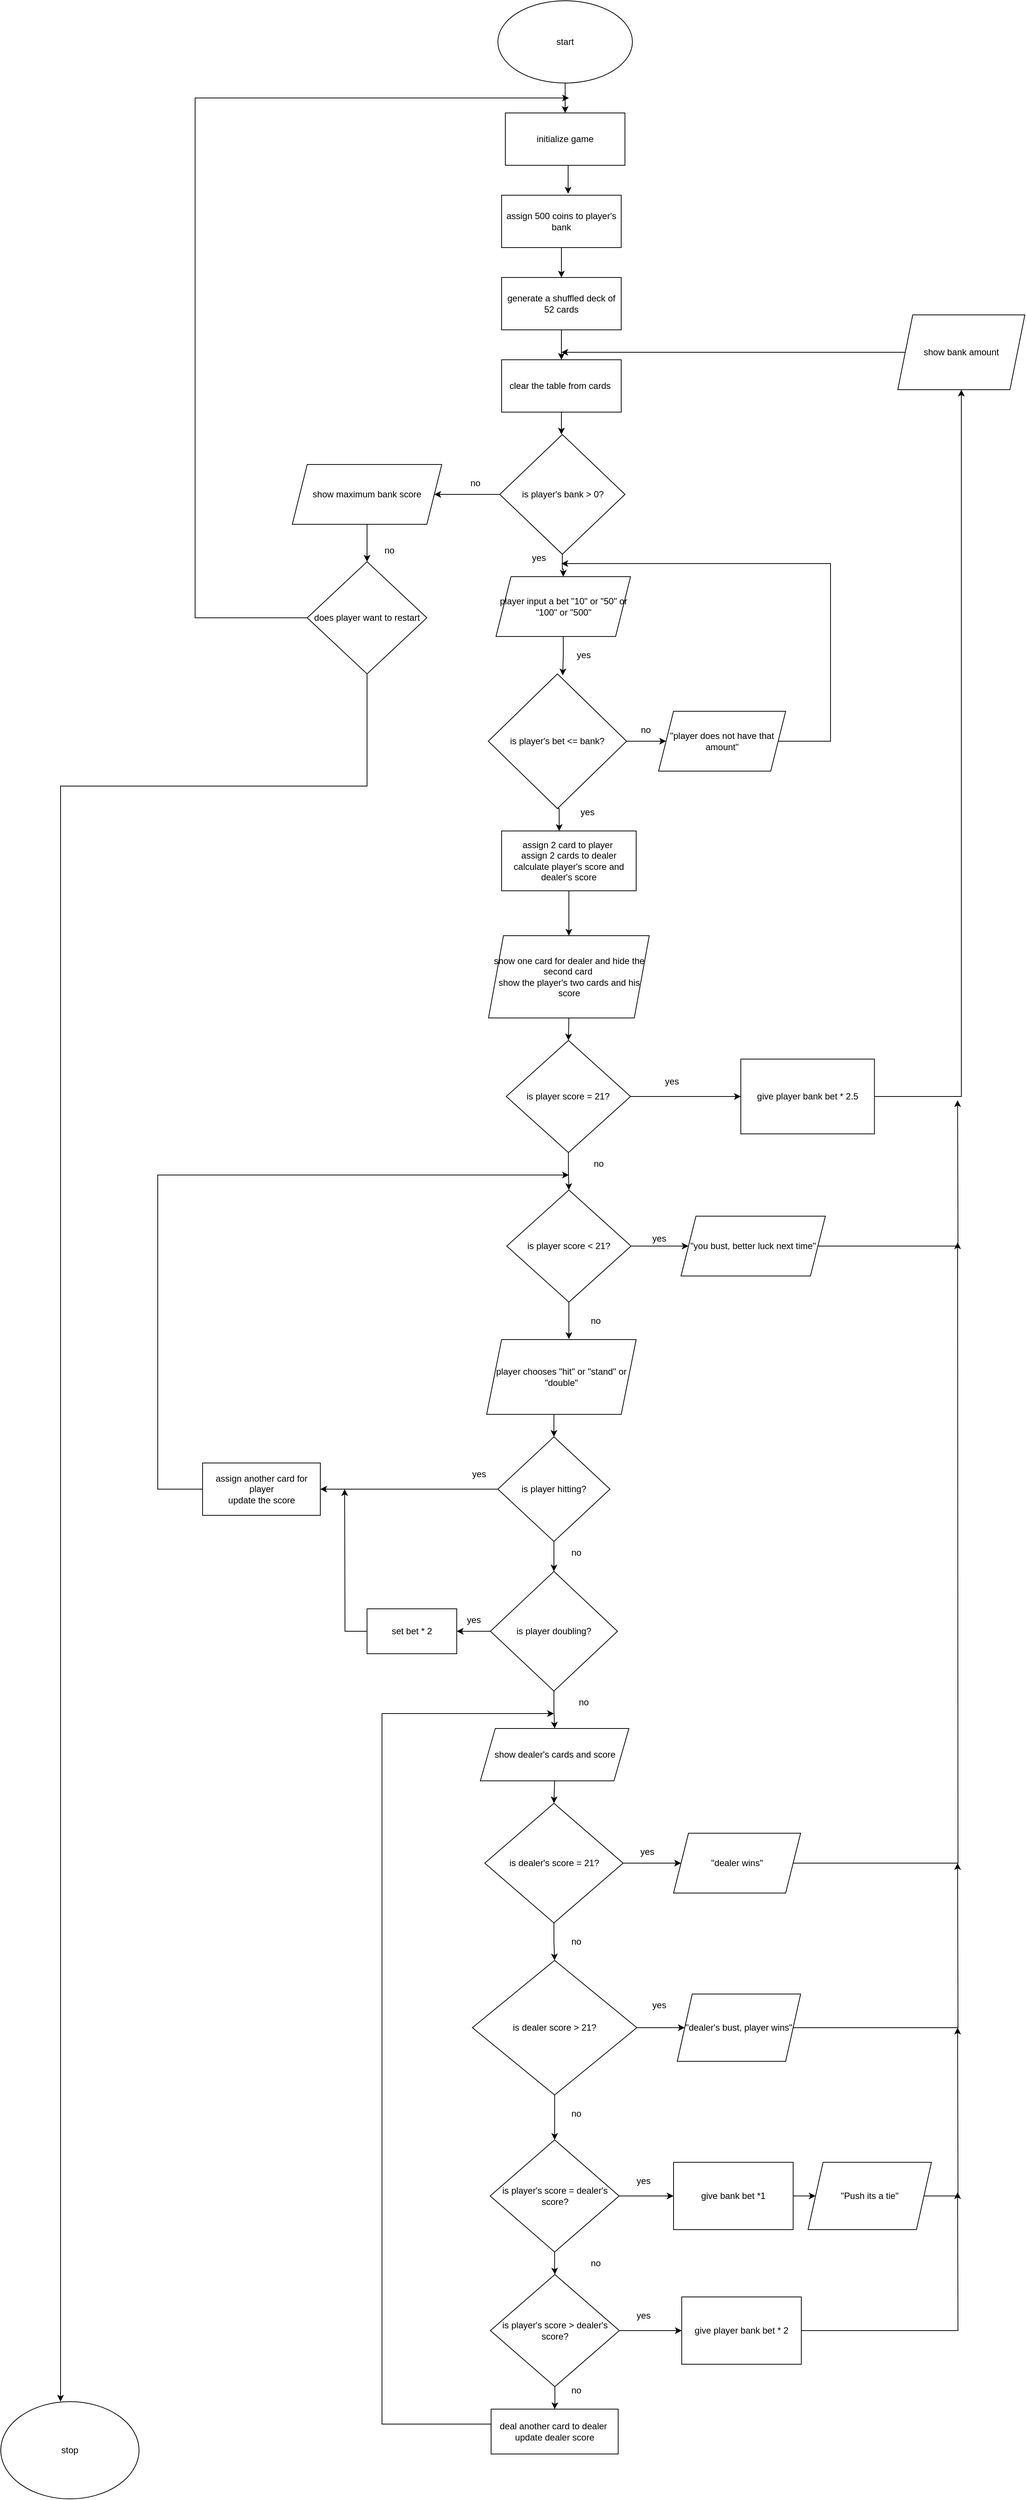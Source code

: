 <mxfile version="26.2.13">
  <diagram name="Page-1" id="ZakXmjOfpwx-5k14hfva">
    <mxGraphModel dx="3706" dy="1466" grid="1" gridSize="10" guides="1" tooltips="1" connect="1" arrows="1" fold="1" page="1" pageScale="1" pageWidth="850" pageHeight="1100" math="0" shadow="0">
      <root>
        <mxCell id="0" />
        <mxCell id="1" parent="0" />
        <mxCell id="eXFcgHt2co3P4tRYhQmg-19" value="" style="edgeStyle=orthogonalEdgeStyle;rounded=0;orthogonalLoop=1;jettySize=auto;html=1;" parent="1" source="eXFcgHt2co3P4tRYhQmg-1" target="eXFcgHt2co3P4tRYhQmg-3" edge="1">
          <mxGeometry relative="1" as="geometry" />
        </mxCell>
        <mxCell id="eXFcgHt2co3P4tRYhQmg-1" value="start" style="ellipse;whiteSpace=wrap;html=1;" parent="1" vertex="1">
          <mxGeometry x="335" y="10" width="180" height="110" as="geometry" />
        </mxCell>
        <mxCell id="eXFcgHt2co3P4tRYhQmg-3" value="initialize game" style="rounded=0;whiteSpace=wrap;html=1;" parent="1" vertex="1">
          <mxGeometry x="345" y="160" width="160" height="70" as="geometry" />
        </mxCell>
        <mxCell id="eXFcgHt2co3P4tRYhQmg-21" style="edgeStyle=orthogonalEdgeStyle;rounded=0;orthogonalLoop=1;jettySize=auto;html=1;exitX=0.5;exitY=1;exitDx=0;exitDy=0;entryX=0.5;entryY=0;entryDx=0;entryDy=0;" parent="1" source="eXFcgHt2co3P4tRYhQmg-4" target="eXFcgHt2co3P4tRYhQmg-11" edge="1">
          <mxGeometry relative="1" as="geometry" />
        </mxCell>
        <mxCell id="eXFcgHt2co3P4tRYhQmg-4" value="assign 500 coins to player&#39;s bank" style="rounded=0;whiteSpace=wrap;html=1;" parent="1" vertex="1">
          <mxGeometry x="340" y="270" width="160" height="70" as="geometry" />
        </mxCell>
        <mxCell id="eXFcgHt2co3P4tRYhQmg-31" value="" style="edgeStyle=orthogonalEdgeStyle;rounded=0;orthogonalLoop=1;jettySize=auto;html=1;" parent="1" source="eXFcgHt2co3P4tRYhQmg-10" target="eXFcgHt2co3P4tRYhQmg-15" edge="1">
          <mxGeometry relative="1" as="geometry" />
        </mxCell>
        <mxCell id="0YILS7i4Pp5YFgNBIdQj-55" style="edgeStyle=orthogonalEdgeStyle;rounded=0;orthogonalLoop=1;jettySize=auto;html=1;exitX=0;exitY=0.5;exitDx=0;exitDy=0;" edge="1" parent="1" source="eXFcgHt2co3P4tRYhQmg-10" target="0YILS7i4Pp5YFgNBIdQj-51">
          <mxGeometry relative="1" as="geometry" />
        </mxCell>
        <mxCell id="eXFcgHt2co3P4tRYhQmg-10" value="is player&#39;s bank &amp;gt; 0?" style="rhombus;whiteSpace=wrap;html=1;" parent="1" vertex="1">
          <mxGeometry x="337.5" y="590" width="167.5" height="160" as="geometry" />
        </mxCell>
        <mxCell id="eXFcgHt2co3P4tRYhQmg-22" style="edgeStyle=orthogonalEdgeStyle;rounded=0;orthogonalLoop=1;jettySize=auto;html=1;exitX=0.5;exitY=1;exitDx=0;exitDy=0;" parent="1" source="eXFcgHt2co3P4tRYhQmg-11" target="eXFcgHt2co3P4tRYhQmg-12" edge="1">
          <mxGeometry relative="1" as="geometry" />
        </mxCell>
        <mxCell id="eXFcgHt2co3P4tRYhQmg-11" value="generate a shuffled deck of 52 cards" style="rounded=0;whiteSpace=wrap;html=1;" parent="1" vertex="1">
          <mxGeometry x="340" y="380" width="160" height="70" as="geometry" />
        </mxCell>
        <mxCell id="eXFcgHt2co3P4tRYhQmg-23" style="edgeStyle=orthogonalEdgeStyle;rounded=0;orthogonalLoop=1;jettySize=auto;html=1;exitX=0.5;exitY=1;exitDx=0;exitDy=0;" parent="1" source="eXFcgHt2co3P4tRYhQmg-12" edge="1">
          <mxGeometry relative="1" as="geometry">
            <mxPoint x="420" y="590" as="targetPoint" />
          </mxGeometry>
        </mxCell>
        <mxCell id="eXFcgHt2co3P4tRYhQmg-12" value="clear the table from cards&amp;nbsp;" style="rounded=0;whiteSpace=wrap;html=1;" parent="1" vertex="1">
          <mxGeometry x="340" y="490" width="160" height="70" as="geometry" />
        </mxCell>
        <mxCell id="eXFcgHt2co3P4tRYhQmg-14" value="stop" style="ellipse;whiteSpace=wrap;html=1;" parent="1" vertex="1">
          <mxGeometry x="-330" y="3220" width="185" height="130" as="geometry" />
        </mxCell>
        <mxCell id="eXFcgHt2co3P4tRYhQmg-15" value="player input a bet &quot;10&quot; or &quot;50&quot; or &quot;100&quot; or &quot;500&quot;" style="shape=parallelogram;perimeter=parallelogramPerimeter;whiteSpace=wrap;html=1;fixedSize=1;" parent="1" vertex="1">
          <mxGeometry x="332.5" y="780" width="180" height="80" as="geometry" />
        </mxCell>
        <mxCell id="0YILS7i4Pp5YFgNBIdQj-64" style="edgeStyle=orthogonalEdgeStyle;rounded=0;orthogonalLoop=1;jettySize=auto;html=1;exitX=1;exitY=0.5;exitDx=0;exitDy=0;entryX=0;entryY=0.5;entryDx=0;entryDy=0;" edge="1" parent="1" source="eXFcgHt2co3P4tRYhQmg-16" target="0YILS7i4Pp5YFgNBIdQj-63">
          <mxGeometry relative="1" as="geometry" />
        </mxCell>
        <mxCell id="eXFcgHt2co3P4tRYhQmg-16" value="is player&#39;s bet &amp;lt;= bank?" style="rhombus;whiteSpace=wrap;html=1;" parent="1" vertex="1">
          <mxGeometry x="322.19" y="910" width="185" height="180" as="geometry" />
        </mxCell>
        <mxCell id="eXFcgHt2co3P4tRYhQmg-79" style="edgeStyle=orthogonalEdgeStyle;rounded=0;orthogonalLoop=1;jettySize=auto;html=1;exitX=0.5;exitY=1;exitDx=0;exitDy=0;entryX=0.5;entryY=0;entryDx=0;entryDy=0;" parent="1" source="eXFcgHt2co3P4tRYhQmg-17" target="eXFcgHt2co3P4tRYhQmg-59" edge="1">
          <mxGeometry relative="1" as="geometry" />
        </mxCell>
        <mxCell id="eXFcgHt2co3P4tRYhQmg-17" value="show one card for dealer and hide the second card&amp;nbsp;&lt;div&gt;show the player&#39;s two cards and his score&lt;/div&gt;" style="shape=parallelogram;perimeter=parallelogramPerimeter;whiteSpace=wrap;html=1;fixedSize=1;" parent="1" vertex="1">
          <mxGeometry x="322.5" y="1260" width="215" height="110" as="geometry" />
        </mxCell>
        <mxCell id="eXFcgHt2co3P4tRYhQmg-34" style="edgeStyle=orthogonalEdgeStyle;rounded=0;orthogonalLoop=1;jettySize=auto;html=1;exitX=0.5;exitY=1;exitDx=0;exitDy=0;" parent="1" source="eXFcgHt2co3P4tRYhQmg-18" target="eXFcgHt2co3P4tRYhQmg-17" edge="1">
          <mxGeometry relative="1" as="geometry" />
        </mxCell>
        <mxCell id="eXFcgHt2co3P4tRYhQmg-18" value="assign 2 card to player&amp;nbsp;&lt;div&gt;assign 2 cards to dealer&lt;/div&gt;&lt;div&gt;calculate player&#39;s score and dealer&#39;s score&lt;/div&gt;" style="rounded=0;whiteSpace=wrap;html=1;" parent="1" vertex="1">
          <mxGeometry x="340" y="1120" width="180" height="80" as="geometry" />
        </mxCell>
        <mxCell id="eXFcgHt2co3P4tRYhQmg-20" style="edgeStyle=orthogonalEdgeStyle;rounded=0;orthogonalLoop=1;jettySize=auto;html=1;exitX=0.5;exitY=1;exitDx=0;exitDy=0;entryX=0.556;entryY=-0.029;entryDx=0;entryDy=0;entryPerimeter=0;" parent="1" source="eXFcgHt2co3P4tRYhQmg-3" target="eXFcgHt2co3P4tRYhQmg-4" edge="1">
          <mxGeometry relative="1" as="geometry" />
        </mxCell>
        <mxCell id="eXFcgHt2co3P4tRYhQmg-36" style="edgeStyle=orthogonalEdgeStyle;rounded=0;orthogonalLoop=1;jettySize=auto;html=1;exitX=0.5;exitY=1;exitDx=0;exitDy=0;entryX=0.5;entryY=0;entryDx=0;entryDy=0;" parent="1" source="eXFcgHt2co3P4tRYhQmg-25" target="eXFcgHt2co3P4tRYhQmg-26" edge="1">
          <mxGeometry relative="1" as="geometry" />
        </mxCell>
        <mxCell id="eXFcgHt2co3P4tRYhQmg-25" value="player chooses &quot;hit&quot; or &quot;stand&quot; or &quot;double&quot;" style="shape=parallelogram;perimeter=parallelogramPerimeter;whiteSpace=wrap;html=1;fixedSize=1;" parent="1" vertex="1">
          <mxGeometry x="320" y="1800" width="200" height="100" as="geometry" />
        </mxCell>
        <mxCell id="eXFcgHt2co3P4tRYhQmg-100" style="edgeStyle=orthogonalEdgeStyle;rounded=0;orthogonalLoop=1;jettySize=auto;html=1;exitX=0.5;exitY=1;exitDx=0;exitDy=0;entryX=0.5;entryY=0;entryDx=0;entryDy=0;" parent="1" source="eXFcgHt2co3P4tRYhQmg-26" target="eXFcgHt2co3P4tRYhQmg-29" edge="1">
          <mxGeometry relative="1" as="geometry" />
        </mxCell>
        <mxCell id="0YILS7i4Pp5YFgNBIdQj-17" style="edgeStyle=orthogonalEdgeStyle;rounded=0;orthogonalLoop=1;jettySize=auto;html=1;exitX=0;exitY=0.5;exitDx=0;exitDy=0;" edge="1" parent="1" source="eXFcgHt2co3P4tRYhQmg-26" target="eXFcgHt2co3P4tRYhQmg-27">
          <mxGeometry relative="1" as="geometry" />
        </mxCell>
        <mxCell id="eXFcgHt2co3P4tRYhQmg-26" value="is player hitting?" style="rhombus;whiteSpace=wrap;html=1;" parent="1" vertex="1">
          <mxGeometry x="335" y="1930" width="150" height="140" as="geometry" />
        </mxCell>
        <mxCell id="0YILS7i4Pp5YFgNBIdQj-20" style="edgeStyle=orthogonalEdgeStyle;rounded=0;orthogonalLoop=1;jettySize=auto;html=1;exitX=0;exitY=0.5;exitDx=0;exitDy=0;" edge="1" parent="1" source="eXFcgHt2co3P4tRYhQmg-27">
          <mxGeometry relative="1" as="geometry">
            <mxPoint x="430" y="1580" as="targetPoint" />
            <Array as="points">
              <mxPoint x="-120" y="2000" />
            </Array>
          </mxGeometry>
        </mxCell>
        <mxCell id="eXFcgHt2co3P4tRYhQmg-27" value="assign another card for player&lt;div&gt;update the score&lt;/div&gt;" style="rounded=0;whiteSpace=wrap;html=1;" parent="1" vertex="1">
          <mxGeometry x="-60.0" y="1965" width="157.5" height="70" as="geometry" />
        </mxCell>
        <mxCell id="eXFcgHt2co3P4tRYhQmg-105" style="edgeStyle=orthogonalEdgeStyle;rounded=0;orthogonalLoop=1;jettySize=auto;html=1;exitX=0.5;exitY=1;exitDx=0;exitDy=0;entryX=0.5;entryY=0;entryDx=0;entryDy=0;" parent="1" source="eXFcgHt2co3P4tRYhQmg-29" target="eXFcgHt2co3P4tRYhQmg-76" edge="1">
          <mxGeometry relative="1" as="geometry" />
        </mxCell>
        <mxCell id="0YILS7i4Pp5YFgNBIdQj-19" style="edgeStyle=orthogonalEdgeStyle;rounded=0;orthogonalLoop=1;jettySize=auto;html=1;exitX=0;exitY=0.5;exitDx=0;exitDy=0;" edge="1" parent="1" source="eXFcgHt2co3P4tRYhQmg-29" target="eXFcgHt2co3P4tRYhQmg-65">
          <mxGeometry relative="1" as="geometry" />
        </mxCell>
        <mxCell id="eXFcgHt2co3P4tRYhQmg-29" value="is player doubling?" style="rhombus;whiteSpace=wrap;html=1;" parent="1" vertex="1">
          <mxGeometry x="325" y="2110" width="170" height="160" as="geometry" />
        </mxCell>
        <mxCell id="eXFcgHt2co3P4tRYhQmg-32" style="edgeStyle=orthogonalEdgeStyle;rounded=0;orthogonalLoop=1;jettySize=auto;html=1;exitX=0.5;exitY=1;exitDx=0;exitDy=0;entryX=0.538;entryY=0.011;entryDx=0;entryDy=0;entryPerimeter=0;" parent="1" source="eXFcgHt2co3P4tRYhQmg-15" target="eXFcgHt2co3P4tRYhQmg-16" edge="1">
          <mxGeometry relative="1" as="geometry" />
        </mxCell>
        <mxCell id="eXFcgHt2co3P4tRYhQmg-33" style="edgeStyle=orthogonalEdgeStyle;rounded=0;orthogonalLoop=1;jettySize=auto;html=1;exitX=0.5;exitY=1;exitDx=0;exitDy=0;entryX=0.428;entryY=0;entryDx=0;entryDy=0;entryPerimeter=0;" parent="1" source="eXFcgHt2co3P4tRYhQmg-16" target="eXFcgHt2co3P4tRYhQmg-18" edge="1">
          <mxGeometry relative="1" as="geometry" />
        </mxCell>
        <mxCell id="0YILS7i4Pp5YFgNBIdQj-38" style="edgeStyle=orthogonalEdgeStyle;rounded=0;orthogonalLoop=1;jettySize=auto;html=1;exitX=1;exitY=0.5;exitDx=0;exitDy=0;entryX=0;entryY=0.5;entryDx=0;entryDy=0;" edge="1" parent="1" source="eXFcgHt2co3P4tRYhQmg-46" target="eXFcgHt2co3P4tRYhQmg-56">
          <mxGeometry relative="1" as="geometry" />
        </mxCell>
        <mxCell id="0YILS7i4Pp5YFgNBIdQj-85" style="edgeStyle=orthogonalEdgeStyle;rounded=0;orthogonalLoop=1;jettySize=auto;html=1;exitX=0.5;exitY=1;exitDx=0;exitDy=0;" edge="1" parent="1" source="eXFcgHt2co3P4tRYhQmg-46" target="0YILS7i4Pp5YFgNBIdQj-84">
          <mxGeometry relative="1" as="geometry" />
        </mxCell>
        <mxCell id="eXFcgHt2co3P4tRYhQmg-46" value="is player&#39;s score = dealer&#39;s score?" style="rhombus;whiteSpace=wrap;html=1;" parent="1" vertex="1">
          <mxGeometry x="324.69" y="2870" width="172.5" height="150" as="geometry" />
        </mxCell>
        <mxCell id="0YILS7i4Pp5YFgNBIdQj-49" style="edgeStyle=orthogonalEdgeStyle;rounded=0;orthogonalLoop=1;jettySize=auto;html=1;exitX=0;exitY=0.5;exitDx=0;exitDy=0;" edge="1" parent="1" source="eXFcgHt2co3P4tRYhQmg-48">
          <mxGeometry relative="1" as="geometry">
            <mxPoint x="410" y="2300" as="targetPoint" />
            <Array as="points">
              <mxPoint x="180" y="3250" />
              <mxPoint x="180" y="2300" />
            </Array>
          </mxGeometry>
        </mxCell>
        <mxCell id="eXFcgHt2co3P4tRYhQmg-48" value="deal another card to dealer&amp;nbsp;&lt;div&gt;update dealer score&lt;/div&gt;" style="rounded=0;whiteSpace=wrap;html=1;" parent="1" vertex="1">
          <mxGeometry x="325.94" y="3230" width="170" height="60" as="geometry" />
        </mxCell>
        <mxCell id="0YILS7i4Pp5YFgNBIdQj-34" style="edgeStyle=orthogonalEdgeStyle;rounded=0;orthogonalLoop=1;jettySize=auto;html=1;exitX=1;exitY=0.5;exitDx=0;exitDy=0;entryX=0;entryY=0.5;entryDx=0;entryDy=0;" edge="1" parent="1" source="eXFcgHt2co3P4tRYhQmg-49" target="0YILS7i4Pp5YFgNBIdQj-30">
          <mxGeometry relative="1" as="geometry" />
        </mxCell>
        <mxCell id="0YILS7i4Pp5YFgNBIdQj-40" style="edgeStyle=orthogonalEdgeStyle;rounded=0;orthogonalLoop=1;jettySize=auto;html=1;exitX=0.5;exitY=1;exitDx=0;exitDy=0;" edge="1" parent="1" source="eXFcgHt2co3P4tRYhQmg-49" target="0YILS7i4Pp5YFgNBIdQj-31">
          <mxGeometry relative="1" as="geometry" />
        </mxCell>
        <mxCell id="eXFcgHt2co3P4tRYhQmg-49" value="is dealer&#39;s score = 21?" style="rhombus;whiteSpace=wrap;html=1;" parent="1" vertex="1">
          <mxGeometry x="317.5" y="2420" width="185" height="160" as="geometry" />
        </mxCell>
        <mxCell id="0YILS7i4Pp5YFgNBIdQj-42" style="edgeStyle=orthogonalEdgeStyle;rounded=0;orthogonalLoop=1;jettySize=auto;html=1;exitX=1;exitY=0.5;exitDx=0;exitDy=0;" edge="1" parent="1" source="0YILS7i4Pp5YFgNBIdQj-92">
          <mxGeometry relative="1" as="geometry">
            <mxPoint x="950" y="2720" as="targetPoint" />
          </mxGeometry>
        </mxCell>
        <mxCell id="eXFcgHt2co3P4tRYhQmg-56" value="give bank bet *1" style="rounded=0;whiteSpace=wrap;html=1;" parent="1" vertex="1">
          <mxGeometry x="570" y="2900" width="160" height="90" as="geometry" />
        </mxCell>
        <mxCell id="0YILS7i4Pp5YFgNBIdQj-36" style="edgeStyle=orthogonalEdgeStyle;rounded=0;orthogonalLoop=1;jettySize=auto;html=1;exitX=1;exitY=0.5;exitDx=0;exitDy=0;" edge="1" parent="1" source="eXFcgHt2co3P4tRYhQmg-57">
          <mxGeometry relative="1" as="geometry">
            <mxPoint x="950" y="2500" as="targetPoint" />
          </mxGeometry>
        </mxCell>
        <mxCell id="eXFcgHt2co3P4tRYhQmg-57" value="&quot;dealer&#39;s bust, player wins&quot;" style="shape=parallelogram;perimeter=parallelogramPerimeter;whiteSpace=wrap;html=1;fixedSize=1;" parent="1" vertex="1">
          <mxGeometry x="575" y="2675" width="165" height="90" as="geometry" />
        </mxCell>
        <mxCell id="eXFcgHt2co3P4tRYhQmg-103" style="edgeStyle=orthogonalEdgeStyle;rounded=0;orthogonalLoop=1;jettySize=auto;html=1;exitX=1;exitY=0.5;exitDx=0;exitDy=0;entryX=0;entryY=0.5;entryDx=0;entryDy=0;" parent="1" source="eXFcgHt2co3P4tRYhQmg-59" edge="1" target="eXFcgHt2co3P4tRYhQmg-60">
          <mxGeometry relative="1" as="geometry">
            <mxPoint x="600" y="1474.824" as="targetPoint" />
          </mxGeometry>
        </mxCell>
        <mxCell id="0YILS7i4Pp5YFgNBIdQj-13" style="edgeStyle=orthogonalEdgeStyle;rounded=0;orthogonalLoop=1;jettySize=auto;html=1;exitX=0.5;exitY=1;exitDx=0;exitDy=0;" edge="1" parent="1" source="eXFcgHt2co3P4tRYhQmg-59" target="0YILS7i4Pp5YFgNBIdQj-12">
          <mxGeometry relative="1" as="geometry" />
        </mxCell>
        <mxCell id="eXFcgHt2co3P4tRYhQmg-59" value="is player score = 21?" style="rhombus;whiteSpace=wrap;html=1;" parent="1" vertex="1">
          <mxGeometry x="346.24" y="1400" width="166.25" height="150" as="geometry" />
        </mxCell>
        <mxCell id="0YILS7i4Pp5YFgNBIdQj-45" style="edgeStyle=orthogonalEdgeStyle;rounded=0;orthogonalLoop=1;jettySize=auto;html=1;exitX=1;exitY=0.5;exitDx=0;exitDy=0;entryX=0.5;entryY=1;entryDx=0;entryDy=0;" edge="1" parent="1" source="eXFcgHt2co3P4tRYhQmg-60" target="0YILS7i4Pp5YFgNBIdQj-44">
          <mxGeometry relative="1" as="geometry" />
        </mxCell>
        <mxCell id="eXFcgHt2co3P4tRYhQmg-60" value="give player bank bet * 2.5" style="rounded=0;whiteSpace=wrap;html=1;" parent="1" vertex="1">
          <mxGeometry x="660" y="1425" width="178.75" height="100" as="geometry" />
        </mxCell>
        <mxCell id="0YILS7i4Pp5YFgNBIdQj-18" style="edgeStyle=orthogonalEdgeStyle;rounded=0;orthogonalLoop=1;jettySize=auto;html=1;exitX=0;exitY=0.5;exitDx=0;exitDy=0;" edge="1" parent="1" source="eXFcgHt2co3P4tRYhQmg-65">
          <mxGeometry relative="1" as="geometry">
            <mxPoint x="130" y="2000" as="targetPoint" />
          </mxGeometry>
        </mxCell>
        <mxCell id="eXFcgHt2co3P4tRYhQmg-65" value="set bet * 2" style="rounded=0;whiteSpace=wrap;html=1;" parent="1" vertex="1">
          <mxGeometry x="160" y="2160" width="120" height="60" as="geometry" />
        </mxCell>
        <mxCell id="0YILS7i4Pp5YFgNBIdQj-26" style="edgeStyle=orthogonalEdgeStyle;rounded=0;orthogonalLoop=1;jettySize=auto;html=1;exitX=1;exitY=0.5;exitDx=0;exitDy=0;" edge="1" parent="1" source="eXFcgHt2co3P4tRYhQmg-69">
          <mxGeometry relative="1" as="geometry">
            <mxPoint x="950" y="1480" as="targetPoint" />
          </mxGeometry>
        </mxCell>
        <mxCell id="eXFcgHt2co3P4tRYhQmg-69" value="&quot;you bust, better luck next time&quot;" style="shape=parallelogram;perimeter=parallelogramPerimeter;whiteSpace=wrap;html=1;fixedSize=1;" parent="1" vertex="1">
          <mxGeometry x="580.0" y="1635" width="193.12" height="80" as="geometry" />
        </mxCell>
        <mxCell id="eXFcgHt2co3P4tRYhQmg-106" style="edgeStyle=orthogonalEdgeStyle;rounded=0;orthogonalLoop=1;jettySize=auto;html=1;exitX=0.5;exitY=1;exitDx=0;exitDy=0;entryX=0.5;entryY=0;entryDx=0;entryDy=0;" parent="1" source="eXFcgHt2co3P4tRYhQmg-76" target="eXFcgHt2co3P4tRYhQmg-49" edge="1">
          <mxGeometry relative="1" as="geometry" />
        </mxCell>
        <mxCell id="eXFcgHt2co3P4tRYhQmg-76" value="show dealer&#39;s cards and score" style="shape=parallelogram;perimeter=parallelogramPerimeter;whiteSpace=wrap;html=1;fixedSize=1;" parent="1" vertex="1">
          <mxGeometry x="311.56" y="2320" width="198.75" height="70" as="geometry" />
        </mxCell>
        <mxCell id="0YILS7i4Pp5YFgNBIdQj-25" style="edgeStyle=orthogonalEdgeStyle;rounded=0;orthogonalLoop=1;jettySize=auto;html=1;exitX=1;exitY=0.5;exitDx=0;exitDy=0;" edge="1" parent="1" source="0YILS7i4Pp5YFgNBIdQj-12" target="eXFcgHt2co3P4tRYhQmg-69">
          <mxGeometry relative="1" as="geometry" />
        </mxCell>
        <mxCell id="0YILS7i4Pp5YFgNBIdQj-12" value="is player score &amp;lt; 21?" style="rhombus;whiteSpace=wrap;html=1;" vertex="1" parent="1">
          <mxGeometry x="346.88" y="1600" width="166.25" height="150" as="geometry" />
        </mxCell>
        <mxCell id="0YILS7i4Pp5YFgNBIdQj-14" style="edgeStyle=orthogonalEdgeStyle;rounded=0;orthogonalLoop=1;jettySize=auto;html=1;exitX=0.5;exitY=1;exitDx=0;exitDy=0;entryX=0.55;entryY=-0.008;entryDx=0;entryDy=0;entryPerimeter=0;" edge="1" parent="1" source="0YILS7i4Pp5YFgNBIdQj-12" target="eXFcgHt2co3P4tRYhQmg-25">
          <mxGeometry relative="1" as="geometry" />
        </mxCell>
        <mxCell id="0YILS7i4Pp5YFgNBIdQj-35" style="edgeStyle=orthogonalEdgeStyle;rounded=0;orthogonalLoop=1;jettySize=auto;html=1;exitX=1;exitY=0.5;exitDx=0;exitDy=0;" edge="1" parent="1" source="0YILS7i4Pp5YFgNBIdQj-30">
          <mxGeometry relative="1" as="geometry">
            <mxPoint x="950" y="1670" as="targetPoint" />
          </mxGeometry>
        </mxCell>
        <mxCell id="0YILS7i4Pp5YFgNBIdQj-30" value="&quot;dealer wins&quot;" style="shape=parallelogram;perimeter=parallelogramPerimeter;whiteSpace=wrap;html=1;fixedSize=1;" vertex="1" parent="1">
          <mxGeometry x="570" y="2460" width="170" height="80" as="geometry" />
        </mxCell>
        <mxCell id="0YILS7i4Pp5YFgNBIdQj-37" style="edgeStyle=orthogonalEdgeStyle;rounded=0;orthogonalLoop=1;jettySize=auto;html=1;exitX=1;exitY=0.5;exitDx=0;exitDy=0;entryX=0;entryY=0.5;entryDx=0;entryDy=0;" edge="1" parent="1" source="0YILS7i4Pp5YFgNBIdQj-31" target="eXFcgHt2co3P4tRYhQmg-57">
          <mxGeometry relative="1" as="geometry" />
        </mxCell>
        <mxCell id="0YILS7i4Pp5YFgNBIdQj-39" style="edgeStyle=orthogonalEdgeStyle;rounded=0;orthogonalLoop=1;jettySize=auto;html=1;exitX=0.5;exitY=1;exitDx=0;exitDy=0;entryX=0.5;entryY=0;entryDx=0;entryDy=0;" edge="1" parent="1" source="0YILS7i4Pp5YFgNBIdQj-31" target="eXFcgHt2co3P4tRYhQmg-46">
          <mxGeometry relative="1" as="geometry" />
        </mxCell>
        <mxCell id="0YILS7i4Pp5YFgNBIdQj-31" value="is dealer score &amp;gt; 21?" style="rhombus;whiteSpace=wrap;html=1;" vertex="1" parent="1">
          <mxGeometry x="300.94" y="2630" width="220" height="180" as="geometry" />
        </mxCell>
        <mxCell id="0YILS7i4Pp5YFgNBIdQj-47" style="edgeStyle=orthogonalEdgeStyle;rounded=0;orthogonalLoop=1;jettySize=auto;html=1;exitX=0;exitY=0.5;exitDx=0;exitDy=0;" edge="1" parent="1" source="0YILS7i4Pp5YFgNBIdQj-44">
          <mxGeometry relative="1" as="geometry">
            <mxPoint x="420" y="480" as="targetPoint" />
          </mxGeometry>
        </mxCell>
        <mxCell id="0YILS7i4Pp5YFgNBIdQj-44" value="show bank amount" style="shape=parallelogram;perimeter=parallelogramPerimeter;whiteSpace=wrap;html=1;fixedSize=1;" vertex="1" parent="1">
          <mxGeometry x="870" y="430" width="170" height="100" as="geometry" />
        </mxCell>
        <mxCell id="0YILS7i4Pp5YFgNBIdQj-56" style="edgeStyle=orthogonalEdgeStyle;rounded=0;orthogonalLoop=1;jettySize=auto;html=1;exitX=0.5;exitY=1;exitDx=0;exitDy=0;" edge="1" parent="1" source="0YILS7i4Pp5YFgNBIdQj-51" target="0YILS7i4Pp5YFgNBIdQj-52">
          <mxGeometry relative="1" as="geometry" />
        </mxCell>
        <mxCell id="0YILS7i4Pp5YFgNBIdQj-51" value="show maximum bank score" style="shape=parallelogram;perimeter=parallelogramPerimeter;whiteSpace=wrap;html=1;fixedSize=1;" vertex="1" parent="1">
          <mxGeometry x="60" y="630" width="200" height="80" as="geometry" />
        </mxCell>
        <mxCell id="0YILS7i4Pp5YFgNBIdQj-54" style="edgeStyle=orthogonalEdgeStyle;rounded=0;orthogonalLoop=1;jettySize=auto;html=1;exitX=0;exitY=0.5;exitDx=0;exitDy=0;" edge="1" parent="1" source="0YILS7i4Pp5YFgNBIdQj-52">
          <mxGeometry relative="1" as="geometry">
            <mxPoint x="430" y="140" as="targetPoint" />
            <Array as="points">
              <mxPoint x="-70" y="835" />
            </Array>
          </mxGeometry>
        </mxCell>
        <mxCell id="0YILS7i4Pp5YFgNBIdQj-58" style="edgeStyle=orthogonalEdgeStyle;rounded=0;orthogonalLoop=1;jettySize=auto;html=1;exitX=0.5;exitY=1;exitDx=0;exitDy=0;" edge="1" parent="1" source="0YILS7i4Pp5YFgNBIdQj-52">
          <mxGeometry relative="1" as="geometry">
            <mxPoint x="-250" y="3220" as="targetPoint" />
            <Array as="points">
              <mxPoint x="160" y="1060" />
              <mxPoint x="-250" y="1060" />
            </Array>
          </mxGeometry>
        </mxCell>
        <mxCell id="0YILS7i4Pp5YFgNBIdQj-52" value="does player want to restart" style="rhombus;whiteSpace=wrap;html=1;" vertex="1" parent="1">
          <mxGeometry x="80" y="760" width="160" height="150" as="geometry" />
        </mxCell>
        <mxCell id="0YILS7i4Pp5YFgNBIdQj-59" value="yes" style="text;html=1;align=center;verticalAlign=middle;whiteSpace=wrap;rounded=0;" vertex="1" parent="1">
          <mxGeometry x="420" y="870" width="60" height="30" as="geometry" />
        </mxCell>
        <mxCell id="0YILS7i4Pp5YFgNBIdQj-60" value="no" style="text;html=1;align=center;verticalAlign=middle;whiteSpace=wrap;rounded=0;" vertex="1" parent="1">
          <mxGeometry x="275" y="640" width="60" height="30" as="geometry" />
        </mxCell>
        <mxCell id="0YILS7i4Pp5YFgNBIdQj-61" value="yes" style="text;html=1;align=center;verticalAlign=middle;whiteSpace=wrap;rounded=0;" vertex="1" parent="1">
          <mxGeometry x="360" y="740" width="60" height="30" as="geometry" />
        </mxCell>
        <mxCell id="0YILS7i4Pp5YFgNBIdQj-62" value="no" style="text;html=1;align=center;verticalAlign=middle;whiteSpace=wrap;rounded=0;" vertex="1" parent="1">
          <mxGeometry x="160" y="730" width="60" height="30" as="geometry" />
        </mxCell>
        <mxCell id="0YILS7i4Pp5YFgNBIdQj-65" style="edgeStyle=orthogonalEdgeStyle;rounded=0;orthogonalLoop=1;jettySize=auto;html=1;exitX=1;exitY=0.5;exitDx=0;exitDy=0;entryX=1;entryY=0.75;entryDx=0;entryDy=0;" edge="1" parent="1" source="0YILS7i4Pp5YFgNBIdQj-63" target="0YILS7i4Pp5YFgNBIdQj-61">
          <mxGeometry relative="1" as="geometry">
            <mxPoint x="780" y="750" as="targetPoint" />
            <Array as="points">
              <mxPoint x="780" y="1000" />
              <mxPoint x="780" y="762" />
            </Array>
          </mxGeometry>
        </mxCell>
        <mxCell id="0YILS7i4Pp5YFgNBIdQj-63" value="&quot;player does not have that amount&quot;" style="shape=parallelogram;perimeter=parallelogramPerimeter;whiteSpace=wrap;html=1;fixedSize=1;" vertex="1" parent="1">
          <mxGeometry x="550" y="960" width="170" height="80" as="geometry" />
        </mxCell>
        <mxCell id="0YILS7i4Pp5YFgNBIdQj-66" value="yes" style="text;html=1;align=center;verticalAlign=middle;whiteSpace=wrap;rounded=0;" vertex="1" parent="1">
          <mxGeometry x="425" y="1080" width="60" height="30" as="geometry" />
        </mxCell>
        <mxCell id="0YILS7i4Pp5YFgNBIdQj-67" value="no" style="text;html=1;align=center;verticalAlign=middle;whiteSpace=wrap;rounded=0;" vertex="1" parent="1">
          <mxGeometry x="502.5" y="970" width="60" height="30" as="geometry" />
        </mxCell>
        <mxCell id="0YILS7i4Pp5YFgNBIdQj-68" value="no" style="text;html=1;align=center;verticalAlign=middle;whiteSpace=wrap;rounded=0;" vertex="1" parent="1">
          <mxGeometry x="440" y="1550" width="60" height="30" as="geometry" />
        </mxCell>
        <mxCell id="0YILS7i4Pp5YFgNBIdQj-69" value="yes" style="text;html=1;align=center;verticalAlign=middle;whiteSpace=wrap;rounded=0;" vertex="1" parent="1">
          <mxGeometry x="537.5" y="1440" width="60" height="30" as="geometry" />
        </mxCell>
        <mxCell id="0YILS7i4Pp5YFgNBIdQj-70" value="no" style="text;html=1;align=center;verticalAlign=middle;whiteSpace=wrap;rounded=0;" vertex="1" parent="1">
          <mxGeometry x="436.25" y="1760" width="60" height="30" as="geometry" />
        </mxCell>
        <mxCell id="0YILS7i4Pp5YFgNBIdQj-71" value="yes" style="text;html=1;align=center;verticalAlign=middle;whiteSpace=wrap;rounded=0;" vertex="1" parent="1">
          <mxGeometry x="520.94" y="1650" width="60" height="30" as="geometry" />
        </mxCell>
        <mxCell id="0YILS7i4Pp5YFgNBIdQj-72" value="no" style="text;html=1;align=center;verticalAlign=middle;whiteSpace=wrap;rounded=0;" vertex="1" parent="1">
          <mxGeometry x="410" y="2070" width="60" height="30" as="geometry" />
        </mxCell>
        <mxCell id="0YILS7i4Pp5YFgNBIdQj-73" value="yes" style="text;html=1;align=center;verticalAlign=middle;whiteSpace=wrap;rounded=0;" vertex="1" parent="1">
          <mxGeometry x="280.0" y="1965" width="60" height="30" as="geometry" />
        </mxCell>
        <mxCell id="0YILS7i4Pp5YFgNBIdQj-74" value="no" style="text;html=1;align=center;verticalAlign=middle;whiteSpace=wrap;rounded=0;" vertex="1" parent="1">
          <mxGeometry x="420" y="2270" width="60" height="30" as="geometry" />
        </mxCell>
        <mxCell id="0YILS7i4Pp5YFgNBIdQj-75" value="yes" style="text;html=1;align=center;verticalAlign=middle;whiteSpace=wrap;rounded=0;" vertex="1" parent="1">
          <mxGeometry x="272.5" y="2160" width="60" height="30" as="geometry" />
        </mxCell>
        <mxCell id="0YILS7i4Pp5YFgNBIdQj-76" value="no" style="text;html=1;align=center;verticalAlign=middle;whiteSpace=wrap;rounded=0;" vertex="1" parent="1">
          <mxGeometry x="410" y="2590" width="60" height="30" as="geometry" />
        </mxCell>
        <mxCell id="0YILS7i4Pp5YFgNBIdQj-79" value="yes" style="text;html=1;align=center;verticalAlign=middle;whiteSpace=wrap;rounded=0;" vertex="1" parent="1">
          <mxGeometry x="505.0" y="2470" width="60" height="30" as="geometry" />
        </mxCell>
        <mxCell id="0YILS7i4Pp5YFgNBIdQj-80" value="no" style="text;html=1;align=center;verticalAlign=middle;whiteSpace=wrap;rounded=0;" vertex="1" parent="1">
          <mxGeometry x="410" y="2820" width="60" height="30" as="geometry" />
        </mxCell>
        <mxCell id="0YILS7i4Pp5YFgNBIdQj-81" value="yes" style="text;html=1;align=center;verticalAlign=middle;whiteSpace=wrap;rounded=0;" vertex="1" parent="1">
          <mxGeometry x="520.94" y="2675" width="60" height="30" as="geometry" />
        </mxCell>
        <mxCell id="0YILS7i4Pp5YFgNBIdQj-82" value="no" style="text;html=1;align=center;verticalAlign=middle;whiteSpace=wrap;rounded=0;" vertex="1" parent="1">
          <mxGeometry x="436.25" y="3020" width="60" height="30" as="geometry" />
        </mxCell>
        <mxCell id="0YILS7i4Pp5YFgNBIdQj-83" value="yes" style="text;html=1;align=center;verticalAlign=middle;whiteSpace=wrap;rounded=0;" vertex="1" parent="1">
          <mxGeometry x="500.0" y="2910" width="60" height="30" as="geometry" />
        </mxCell>
        <mxCell id="0YILS7i4Pp5YFgNBIdQj-87" style="edgeStyle=orthogonalEdgeStyle;rounded=0;orthogonalLoop=1;jettySize=auto;html=1;exitX=1;exitY=0.5;exitDx=0;exitDy=0;" edge="1" parent="1" source="0YILS7i4Pp5YFgNBIdQj-84" target="0YILS7i4Pp5YFgNBIdQj-86">
          <mxGeometry relative="1" as="geometry" />
        </mxCell>
        <mxCell id="0YILS7i4Pp5YFgNBIdQj-88" style="edgeStyle=orthogonalEdgeStyle;rounded=0;orthogonalLoop=1;jettySize=auto;html=1;exitX=0.5;exitY=1;exitDx=0;exitDy=0;" edge="1" parent="1" source="0YILS7i4Pp5YFgNBIdQj-84" target="eXFcgHt2co3P4tRYhQmg-48">
          <mxGeometry relative="1" as="geometry" />
        </mxCell>
        <mxCell id="0YILS7i4Pp5YFgNBIdQj-84" value="is player&#39;s score &amp;gt; dealer&#39;s score?" style="rhombus;whiteSpace=wrap;html=1;" vertex="1" parent="1">
          <mxGeometry x="325" y="3050" width="172.5" height="150" as="geometry" />
        </mxCell>
        <mxCell id="0YILS7i4Pp5YFgNBIdQj-91" style="edgeStyle=orthogonalEdgeStyle;rounded=0;orthogonalLoop=1;jettySize=auto;html=1;exitX=1;exitY=0.5;exitDx=0;exitDy=0;" edge="1" parent="1" source="0YILS7i4Pp5YFgNBIdQj-86">
          <mxGeometry relative="1" as="geometry">
            <mxPoint x="950" y="2940" as="targetPoint" />
          </mxGeometry>
        </mxCell>
        <mxCell id="0YILS7i4Pp5YFgNBIdQj-86" value="give player bank bet * 2" style="rounded=0;whiteSpace=wrap;html=1;" vertex="1" parent="1">
          <mxGeometry x="580.94" y="3080" width="160" height="90" as="geometry" />
        </mxCell>
        <mxCell id="0YILS7i4Pp5YFgNBIdQj-89" value="no" style="text;html=1;align=center;verticalAlign=middle;whiteSpace=wrap;rounded=0;" vertex="1" parent="1">
          <mxGeometry x="410" y="3190" width="60" height="30" as="geometry" />
        </mxCell>
        <mxCell id="0YILS7i4Pp5YFgNBIdQj-90" value="yes" style="text;html=1;align=center;verticalAlign=middle;whiteSpace=wrap;rounded=0;" vertex="1" parent="1">
          <mxGeometry x="500.0" y="3090" width="60" height="30" as="geometry" />
        </mxCell>
        <mxCell id="0YILS7i4Pp5YFgNBIdQj-93" value="" style="edgeStyle=orthogonalEdgeStyle;rounded=0;orthogonalLoop=1;jettySize=auto;html=1;exitX=1;exitY=0.5;exitDx=0;exitDy=0;" edge="1" parent="1" source="eXFcgHt2co3P4tRYhQmg-56" target="0YILS7i4Pp5YFgNBIdQj-92">
          <mxGeometry relative="1" as="geometry">
            <mxPoint x="950" y="2720" as="targetPoint" />
            <mxPoint x="730" y="2945" as="sourcePoint" />
          </mxGeometry>
        </mxCell>
        <mxCell id="0YILS7i4Pp5YFgNBIdQj-92" value="&quot;Push its a tie&quot;" style="shape=parallelogram;perimeter=parallelogramPerimeter;whiteSpace=wrap;html=1;fixedSize=1;" vertex="1" parent="1">
          <mxGeometry x="750" y="2900" width="165" height="90" as="geometry" />
        </mxCell>
      </root>
    </mxGraphModel>
  </diagram>
</mxfile>
